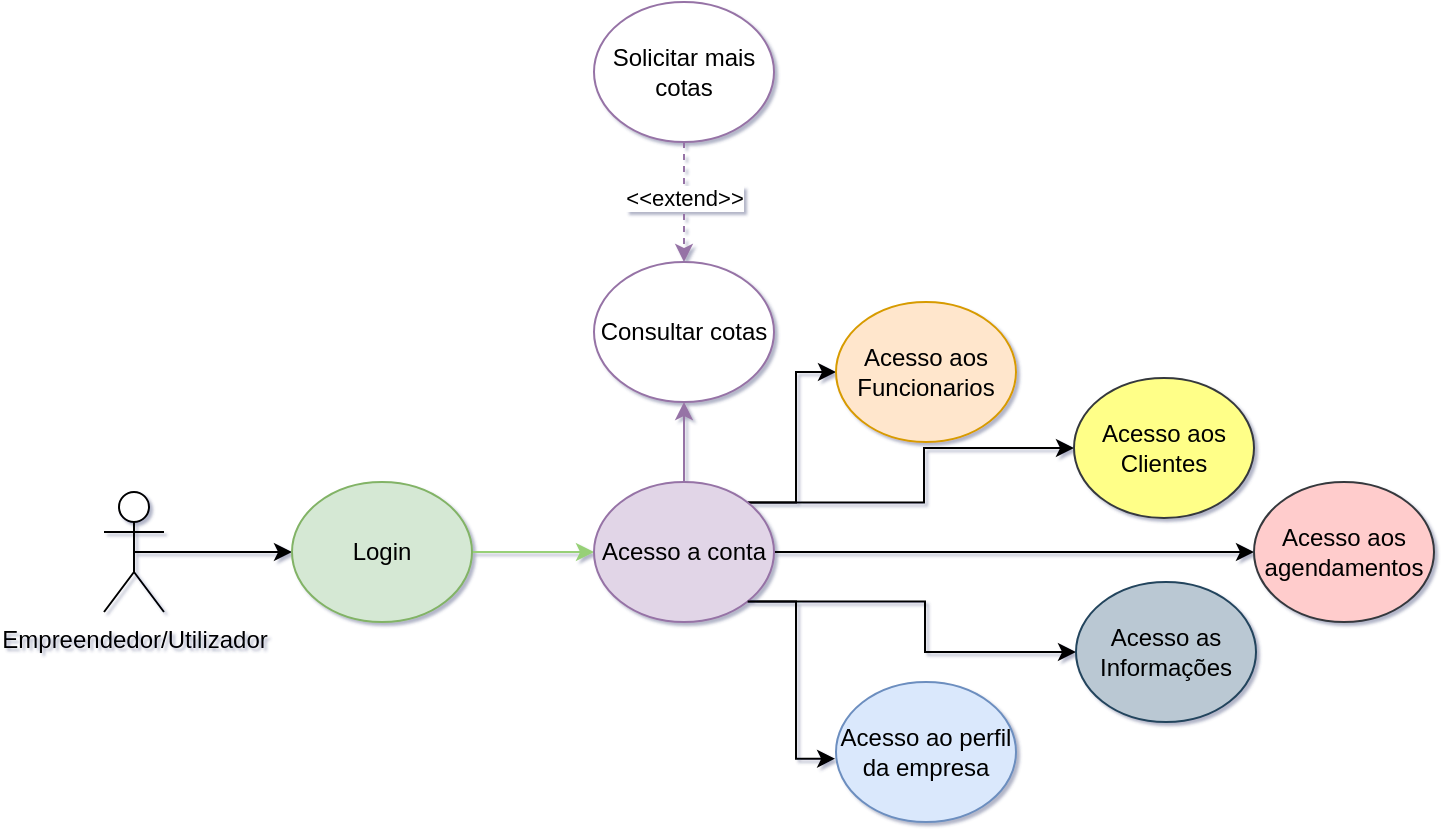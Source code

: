 <mxfile version="26.2.4">
  <diagram name="Página-1" id="Bw-3vuzHvK8cUdGuyqDx">
    <mxGraphModel dx="4736" dy="-1448" grid="1" gridSize="10" guides="1" tooltips="1" connect="1" arrows="1" fold="1" page="1" pageScale="1" pageWidth="583" pageHeight="827" background="none" math="0" shadow="1">
      <root>
        <mxCell id="0" />
        <mxCell id="1" parent="0" />
        <mxCell id="Lj_GNJjV4m9-QCivZ2Cv-1" style="edgeStyle=orthogonalEdgeStyle;rounded=0;orthogonalLoop=1;jettySize=auto;html=1;exitX=0.5;exitY=0.5;exitDx=0;exitDy=0;exitPerimeter=0;" parent="1" source="Lj_GNJjV4m9-QCivZ2Cv-2" target="Lj_GNJjV4m9-QCivZ2Cv-4" edge="1">
          <mxGeometry relative="1" as="geometry" />
        </mxCell>
        <mxCell id="Lj_GNJjV4m9-QCivZ2Cv-2" value="Empreendedor/Utilizador" style="shape=umlActor;verticalLabelPosition=bottom;verticalAlign=top;html=1;outlineConnect=0;labelBackgroundColor=none;" parent="1" vertex="1">
          <mxGeometry x="-900" y="3745" width="30" height="60" as="geometry" />
        </mxCell>
        <mxCell id="Lj_GNJjV4m9-QCivZ2Cv-3" style="edgeStyle=orthogonalEdgeStyle;rounded=0;orthogonalLoop=1;jettySize=auto;html=1;exitX=1;exitY=0.5;exitDx=0;exitDy=0;strokeColor=#97D077;" parent="1" source="Lj_GNJjV4m9-QCivZ2Cv-4" target="Lj_GNJjV4m9-QCivZ2Cv-5" edge="1">
          <mxGeometry relative="1" as="geometry" />
        </mxCell>
        <mxCell id="Lj_GNJjV4m9-QCivZ2Cv-4" value="Login" style="ellipse;whiteSpace=wrap;html=1;labelBackgroundColor=none;fillColor=#d5e8d4;strokeColor=#82b366;" parent="1" vertex="1">
          <mxGeometry x="-806" y="3740" width="90" height="70" as="geometry" />
        </mxCell>
        <mxCell id="Lj_GNJjV4m9-QCivZ2Cv-25" style="edgeStyle=orthogonalEdgeStyle;rounded=0;orthogonalLoop=1;jettySize=auto;html=1;exitX=1;exitY=0;exitDx=0;exitDy=0;entryX=0;entryY=0.5;entryDx=0;entryDy=0;" parent="1" source="Lj_GNJjV4m9-QCivZ2Cv-5" target="Lj_GNJjV4m9-QCivZ2Cv-20" edge="1">
          <mxGeometry relative="1" as="geometry">
            <Array as="points">
              <mxPoint x="-554" y="3750" />
              <mxPoint x="-554" y="3685" />
            </Array>
          </mxGeometry>
        </mxCell>
        <mxCell id="Lj_GNJjV4m9-QCivZ2Cv-26" style="edgeStyle=orthogonalEdgeStyle;rounded=0;orthogonalLoop=1;jettySize=auto;html=1;exitX=1;exitY=0;exitDx=0;exitDy=0;entryX=0;entryY=0.5;entryDx=0;entryDy=0;" parent="1" source="Lj_GNJjV4m9-QCivZ2Cv-5" target="Lj_GNJjV4m9-QCivZ2Cv-21" edge="1">
          <mxGeometry relative="1" as="geometry" />
        </mxCell>
        <mxCell id="Lj_GNJjV4m9-QCivZ2Cv-27" style="edgeStyle=orthogonalEdgeStyle;rounded=0;orthogonalLoop=1;jettySize=auto;html=1;exitX=1;exitY=0.5;exitDx=0;exitDy=0;" parent="1" source="Lj_GNJjV4m9-QCivZ2Cv-5" target="Lj_GNJjV4m9-QCivZ2Cv-22" edge="1">
          <mxGeometry relative="1" as="geometry" />
        </mxCell>
        <mxCell id="Lj_GNJjV4m9-QCivZ2Cv-29" style="edgeStyle=orthogonalEdgeStyle;rounded=0;orthogonalLoop=1;jettySize=auto;html=1;exitX=1;exitY=1;exitDx=0;exitDy=0;entryX=0;entryY=0.5;entryDx=0;entryDy=0;" parent="1" source="Lj_GNJjV4m9-QCivZ2Cv-5" target="Lj_GNJjV4m9-QCivZ2Cv-24" edge="1">
          <mxGeometry relative="1" as="geometry" />
        </mxCell>
        <mxCell id="Lj_GNJjV4m9-QCivZ2Cv-31" style="edgeStyle=orthogonalEdgeStyle;rounded=0;orthogonalLoop=1;jettySize=auto;html=1;exitX=0.5;exitY=0;exitDx=0;exitDy=0;entryX=0.5;entryY=1;entryDx=0;entryDy=0;strokeColor=#9673A6;" parent="1" source="Lj_GNJjV4m9-QCivZ2Cv-5" target="Lj_GNJjV4m9-QCivZ2Cv-18" edge="1">
          <mxGeometry relative="1" as="geometry" />
        </mxCell>
        <mxCell id="Lj_GNJjV4m9-QCivZ2Cv-5" value="Acesso a conta" style="ellipse;whiteSpace=wrap;html=1;labelBackgroundColor=none;fillColor=#e1d5e7;strokeColor=#9673A6;" parent="1" vertex="1">
          <mxGeometry x="-655" y="3740" width="90" height="70" as="geometry" />
        </mxCell>
        <mxCell id="Lj_GNJjV4m9-QCivZ2Cv-18" value="Consultar cotas" style="ellipse;whiteSpace=wrap;html=1;labelBackgroundColor=none;strokeColor=#9673A6;" parent="1" vertex="1">
          <mxGeometry x="-655" y="3630" width="90" height="70" as="geometry" />
        </mxCell>
        <mxCell id="Lj_GNJjV4m9-QCivZ2Cv-33" style="edgeStyle=orthogonalEdgeStyle;rounded=0;orthogonalLoop=1;jettySize=auto;html=1;exitX=0.5;exitY=1;exitDx=0;exitDy=0;dashed=1;strokeColor=#9673A6;" parent="1" source="Lj_GNJjV4m9-QCivZ2Cv-19" target="Lj_GNJjV4m9-QCivZ2Cv-18" edge="1">
          <mxGeometry relative="1" as="geometry" />
        </mxCell>
        <mxCell id="Lj_GNJjV4m9-QCivZ2Cv-34" value="&amp;lt;&amp;lt;extend&amp;gt;&amp;gt;" style="edgeLabel;html=1;align=center;verticalAlign=middle;resizable=0;points=[];" parent="Lj_GNJjV4m9-QCivZ2Cv-33" vertex="1" connectable="0">
          <mxGeometry x="-0.064" relative="1" as="geometry">
            <mxPoint as="offset" />
          </mxGeometry>
        </mxCell>
        <mxCell id="Lj_GNJjV4m9-QCivZ2Cv-19" value="Solicitar mais cotas" style="ellipse;whiteSpace=wrap;html=1;labelBackgroundColor=none;strokeColor=#9673A6;" parent="1" vertex="1">
          <mxGeometry x="-655" y="3500" width="90" height="70" as="geometry" />
        </mxCell>
        <mxCell id="Lj_GNJjV4m9-QCivZ2Cv-20" value="Acesso aos Funcionarios" style="ellipse;whiteSpace=wrap;html=1;labelBackgroundColor=none;fillColor=#ffe6cc;strokeColor=#d79b00;" parent="1" vertex="1">
          <mxGeometry x="-534" y="3650" width="90" height="70" as="geometry" />
        </mxCell>
        <mxCell id="Lj_GNJjV4m9-QCivZ2Cv-21" value="Acesso aos Clientes" style="ellipse;whiteSpace=wrap;html=1;labelBackgroundColor=none;fillColor=#ffff88;strokeColor=#36393d;" parent="1" vertex="1">
          <mxGeometry x="-415" y="3688" width="90" height="70" as="geometry" />
        </mxCell>
        <mxCell id="Lj_GNJjV4m9-QCivZ2Cv-22" value="Acesso aos agendamentos" style="ellipse;whiteSpace=wrap;html=1;labelBackgroundColor=none;fillColor=#ffcccc;strokeColor=#36393d;" parent="1" vertex="1">
          <mxGeometry x="-325" y="3740" width="90" height="70" as="geometry" />
        </mxCell>
        <mxCell id="Lj_GNJjV4m9-QCivZ2Cv-23" value="Acesso ao perfil da empresa" style="ellipse;whiteSpace=wrap;html=1;labelBackgroundColor=none;fillColor=#dae8fc;strokeColor=#6c8ebf;" parent="1" vertex="1">
          <mxGeometry x="-534" y="3840" width="90" height="70" as="geometry" />
        </mxCell>
        <mxCell id="Lj_GNJjV4m9-QCivZ2Cv-24" value="Acesso as Informações" style="ellipse;whiteSpace=wrap;html=1;labelBackgroundColor=none;fillColor=#bac8d3;strokeColor=#23445d;" parent="1" vertex="1">
          <mxGeometry x="-414" y="3790" width="90" height="70" as="geometry" />
        </mxCell>
        <mxCell id="Lj_GNJjV4m9-QCivZ2Cv-30" style="edgeStyle=orthogonalEdgeStyle;rounded=0;orthogonalLoop=1;jettySize=auto;html=1;exitX=1;exitY=1;exitDx=0;exitDy=0;entryX=-0.005;entryY=0.548;entryDx=0;entryDy=0;entryPerimeter=0;" parent="1" source="Lj_GNJjV4m9-QCivZ2Cv-5" target="Lj_GNJjV4m9-QCivZ2Cv-23" edge="1">
          <mxGeometry relative="1" as="geometry">
            <Array as="points">
              <mxPoint x="-554" y="3800" />
              <mxPoint x="-554" y="3878" />
            </Array>
          </mxGeometry>
        </mxCell>
      </root>
    </mxGraphModel>
  </diagram>
</mxfile>
